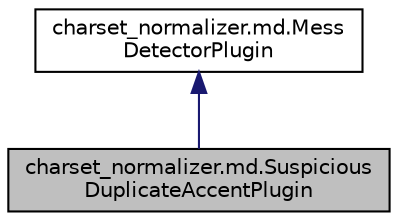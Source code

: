 digraph "charset_normalizer.md.SuspiciousDuplicateAccentPlugin"
{
 // LATEX_PDF_SIZE
  edge [fontname="Helvetica",fontsize="10",labelfontname="Helvetica",labelfontsize="10"];
  node [fontname="Helvetica",fontsize="10",shape=record];
  Node1 [label="charset_normalizer.md.Suspicious\lDuplicateAccentPlugin",height=0.2,width=0.4,color="black", fillcolor="grey75", style="filled", fontcolor="black",tooltip=" "];
  Node2 -> Node1 [dir="back",color="midnightblue",fontsize="10",style="solid"];
  Node2 [label="charset_normalizer.md.Mess\lDetectorPlugin",height=0.2,width=0.4,color="black", fillcolor="white", style="filled",URL="$classcharset__normalizer_1_1md_1_1MessDetectorPlugin.html",tooltip=" "];
}

